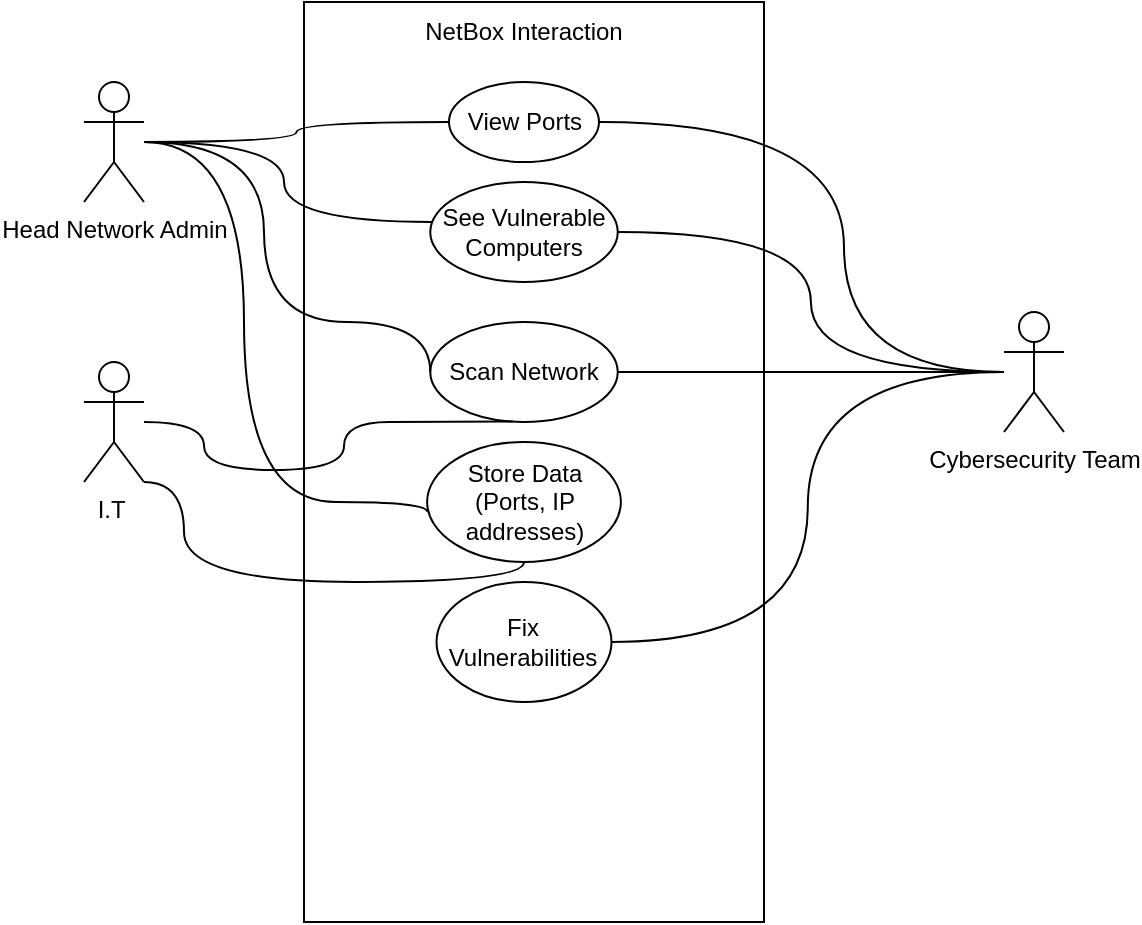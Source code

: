 <mxfile version="16.6.3" type="github">
  <diagram id="mhR2qudS5DFdrRpiVGxn" name="Page-1">
    <mxGraphModel dx="789" dy="432" grid="1" gridSize="10" guides="1" tooltips="1" connect="1" arrows="1" fold="1" page="1" pageScale="1" pageWidth="1200" pageHeight="1600" math="0" shadow="0">
      <root>
        <mxCell id="0" />
        <mxCell id="1" parent="0" />
        <mxCell id="v0xL7fq01jOye4uk8HW2-1" value="Head Network Admin" style="shape=umlActor;verticalLabelPosition=bottom;verticalAlign=top;html=1;outlineConnect=0;" vertex="1" parent="1">
          <mxGeometry x="360" y="240" width="30" height="60" as="geometry" />
        </mxCell>
        <mxCell id="v0xL7fq01jOye4uk8HW2-2" value="I.T&amp;nbsp;" style="shape=umlActor;verticalLabelPosition=bottom;verticalAlign=top;html=1;outlineConnect=0;" vertex="1" parent="1">
          <mxGeometry x="360" y="380" width="30" height="60" as="geometry" />
        </mxCell>
        <mxCell id="v0xL7fq01jOye4uk8HW2-5" value="" style="rounded=0;whiteSpace=wrap;html=1;" vertex="1" parent="1">
          <mxGeometry x="470" y="200" width="230" height="460" as="geometry" />
        </mxCell>
        <mxCell id="v0xL7fq01jOye4uk8HW2-6" value="NetBox Interaction" style="text;html=1;strokeColor=none;fillColor=none;align=center;verticalAlign=middle;whiteSpace=wrap;rounded=0;" vertex="1" parent="1">
          <mxGeometry x="520.01" y="200" width="120" height="30" as="geometry" />
        </mxCell>
        <mxCell id="v0xL7fq01jOye4uk8HW2-7" value="View Ports" style="ellipse;whiteSpace=wrap;html=1;" vertex="1" parent="1">
          <mxGeometry x="542.5" y="240" width="75" height="40" as="geometry" />
        </mxCell>
        <mxCell id="v0xL7fq01jOye4uk8HW2-8" value="See Vulnerable Computers" style="ellipse;whiteSpace=wrap;html=1;" vertex="1" parent="1">
          <mxGeometry x="533.13" y="290" width="93.75" height="50" as="geometry" />
        </mxCell>
        <mxCell id="v0xL7fq01jOye4uk8HW2-10" value="Scan Network" style="ellipse;whiteSpace=wrap;html=1;" vertex="1" parent="1">
          <mxGeometry x="533.13" y="360" width="93.75" height="50" as="geometry" />
        </mxCell>
        <mxCell id="v0xL7fq01jOye4uk8HW2-11" value="Store Data&lt;br&gt;(Ports, IP addresses)" style="ellipse;whiteSpace=wrap;html=1;" vertex="1" parent="1">
          <mxGeometry x="531.57" y="420" width="96.87" height="60" as="geometry" />
        </mxCell>
        <mxCell id="v0xL7fq01jOye4uk8HW2-12" style="edgeStyle=orthogonalEdgeStyle;orthogonalLoop=1;jettySize=auto;html=1;endArrow=none;endFill=0;curved=1;" edge="1" parent="1" source="v0xL7fq01jOye4uk8HW2-1" target="v0xL7fq01jOye4uk8HW2-7">
          <mxGeometry relative="1" as="geometry" />
        </mxCell>
        <mxCell id="v0xL7fq01jOye4uk8HW2-13" style="edgeStyle=orthogonalEdgeStyle;orthogonalLoop=1;jettySize=auto;html=1;endArrow=none;endFill=0;curved=1;" edge="1" parent="1" source="v0xL7fq01jOye4uk8HW2-1" target="v0xL7fq01jOye4uk8HW2-8">
          <mxGeometry relative="1" as="geometry">
            <Array as="points">
              <mxPoint x="460" y="270" />
              <mxPoint x="460" y="310" />
            </Array>
          </mxGeometry>
        </mxCell>
        <mxCell id="v0xL7fq01jOye4uk8HW2-15" style="edgeStyle=orthogonalEdgeStyle;orthogonalLoop=1;jettySize=auto;html=1;entryX=0;entryY=0.5;entryDx=0;entryDy=0;endArrow=none;endFill=0;curved=1;" edge="1" parent="1" source="v0xL7fq01jOye4uk8HW2-1" target="v0xL7fq01jOye4uk8HW2-10">
          <mxGeometry relative="1" as="geometry">
            <Array as="points">
              <mxPoint x="450" y="270" />
              <mxPoint x="450" y="360" />
              <mxPoint x="533" y="360" />
            </Array>
          </mxGeometry>
        </mxCell>
        <mxCell id="v0xL7fq01jOye4uk8HW2-16" style="edgeStyle=orthogonalEdgeStyle;orthogonalLoop=1;jettySize=auto;html=1;entryX=0;entryY=0.581;entryDx=0;entryDy=0;entryPerimeter=0;endArrow=none;endFill=0;curved=1;" edge="1" parent="1" source="v0xL7fq01jOye4uk8HW2-1" target="v0xL7fq01jOye4uk8HW2-11">
          <mxGeometry relative="1" as="geometry">
            <Array as="points">
              <mxPoint x="440" y="270" />
              <mxPoint x="440" y="450" />
              <mxPoint x="532" y="450" />
            </Array>
          </mxGeometry>
        </mxCell>
        <mxCell id="v0xL7fq01jOye4uk8HW2-17" style="edgeStyle=orthogonalEdgeStyle;orthogonalLoop=1;jettySize=auto;html=1;entryX=0.441;entryY=0.994;entryDx=0;entryDy=0;entryPerimeter=0;endArrow=none;endFill=0;curved=1;" edge="1" parent="1" source="v0xL7fq01jOye4uk8HW2-2" target="v0xL7fq01jOye4uk8HW2-10">
          <mxGeometry relative="1" as="geometry">
            <Array as="points">
              <mxPoint x="420" y="410" />
              <mxPoint x="420" y="434" />
              <mxPoint x="490" y="434" />
              <mxPoint x="490" y="410" />
              <mxPoint x="535" y="410" />
            </Array>
          </mxGeometry>
        </mxCell>
        <mxCell id="v0xL7fq01jOye4uk8HW2-18" style="edgeStyle=orthogonalEdgeStyle;orthogonalLoop=1;jettySize=auto;html=1;endArrow=none;endFill=0;entryX=0.5;entryY=1;entryDx=0;entryDy=0;curved=1;exitX=1;exitY=1;exitDx=0;exitDy=0;exitPerimeter=0;" edge="1" parent="1" source="v0xL7fq01jOye4uk8HW2-2" target="v0xL7fq01jOye4uk8HW2-11">
          <mxGeometry relative="1" as="geometry">
            <mxPoint x="440" y="550" as="targetPoint" />
            <Array as="points">
              <mxPoint x="410" y="440" />
              <mxPoint x="410" y="490" />
              <mxPoint x="580" y="490" />
            </Array>
          </mxGeometry>
        </mxCell>
        <mxCell id="v0xL7fq01jOye4uk8HW2-25" style="edgeStyle=orthogonalEdgeStyle;curved=1;orthogonalLoop=1;jettySize=auto;html=1;entryX=1;entryY=0.5;entryDx=0;entryDy=0;endArrow=none;endFill=0;" edge="1" parent="1" source="v0xL7fq01jOye4uk8HW2-19" target="v0xL7fq01jOye4uk8HW2-22">
          <mxGeometry relative="1" as="geometry" />
        </mxCell>
        <mxCell id="v0xL7fq01jOye4uk8HW2-27" style="edgeStyle=orthogonalEdgeStyle;curved=1;orthogonalLoop=1;jettySize=auto;html=1;entryX=1;entryY=0.5;entryDx=0;entryDy=0;endArrow=none;endFill=0;" edge="1" parent="1" source="v0xL7fq01jOye4uk8HW2-19" target="v0xL7fq01jOye4uk8HW2-8">
          <mxGeometry relative="1" as="geometry" />
        </mxCell>
        <mxCell id="v0xL7fq01jOye4uk8HW2-28" style="edgeStyle=orthogonalEdgeStyle;curved=1;orthogonalLoop=1;jettySize=auto;html=1;entryX=1;entryY=0.5;entryDx=0;entryDy=0;endArrow=none;endFill=0;" edge="1" parent="1" source="v0xL7fq01jOye4uk8HW2-19" target="v0xL7fq01jOye4uk8HW2-10">
          <mxGeometry relative="1" as="geometry" />
        </mxCell>
        <mxCell id="v0xL7fq01jOye4uk8HW2-30" style="edgeStyle=orthogonalEdgeStyle;curved=1;orthogonalLoop=1;jettySize=auto;html=1;entryX=1;entryY=0.5;entryDx=0;entryDy=0;endArrow=none;endFill=0;" edge="1" parent="1" source="v0xL7fq01jOye4uk8HW2-19" target="v0xL7fq01jOye4uk8HW2-7">
          <mxGeometry relative="1" as="geometry">
            <Array as="points">
              <mxPoint x="740" y="385" />
              <mxPoint x="740" y="260" />
            </Array>
          </mxGeometry>
        </mxCell>
        <mxCell id="v0xL7fq01jOye4uk8HW2-19" value="Cybersecurity Team" style="shape=umlActor;verticalLabelPosition=bottom;verticalAlign=top;html=1;outlineConnect=0;" vertex="1" parent="1">
          <mxGeometry x="820" y="355" width="30" height="60" as="geometry" />
        </mxCell>
        <mxCell id="v0xL7fq01jOye4uk8HW2-22" value="Fix Vulnerabilities" style="ellipse;whiteSpace=wrap;html=1;" vertex="1" parent="1">
          <mxGeometry x="536.26" y="490" width="87.49" height="60" as="geometry" />
        </mxCell>
      </root>
    </mxGraphModel>
  </diagram>
</mxfile>
